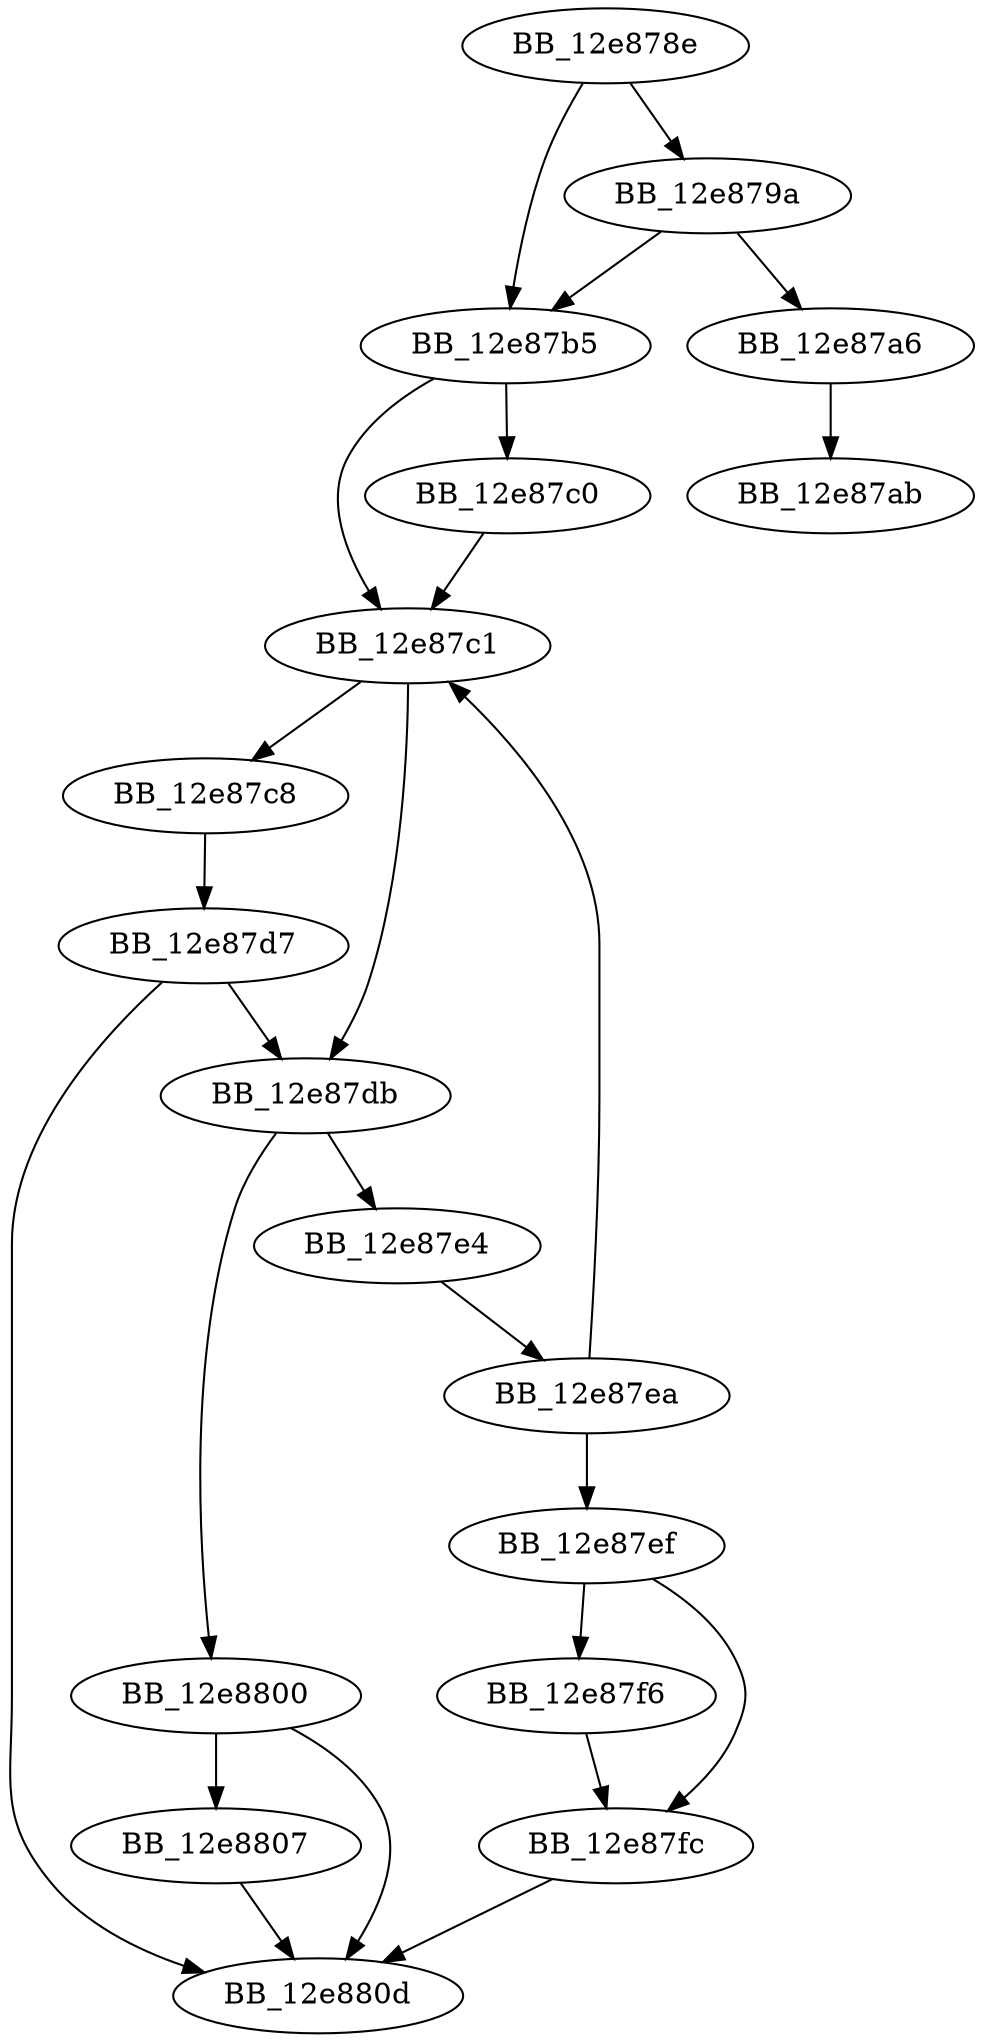 DiGraph __calloc_impl{
BB_12e878e->BB_12e879a
BB_12e878e->BB_12e87b5
BB_12e879a->BB_12e87a6
BB_12e879a->BB_12e87b5
BB_12e87a6->BB_12e87ab
BB_12e87b5->BB_12e87c0
BB_12e87b5->BB_12e87c1
BB_12e87c0->BB_12e87c1
BB_12e87c1->BB_12e87c8
BB_12e87c1->BB_12e87db
BB_12e87c8->BB_12e87d7
BB_12e87d7->BB_12e87db
BB_12e87d7->BB_12e880d
BB_12e87db->BB_12e87e4
BB_12e87db->BB_12e8800
BB_12e87e4->BB_12e87ea
BB_12e87ea->BB_12e87c1
BB_12e87ea->BB_12e87ef
BB_12e87ef->BB_12e87f6
BB_12e87ef->BB_12e87fc
BB_12e87f6->BB_12e87fc
BB_12e87fc->BB_12e880d
BB_12e8800->BB_12e8807
BB_12e8800->BB_12e880d
BB_12e8807->BB_12e880d
}
